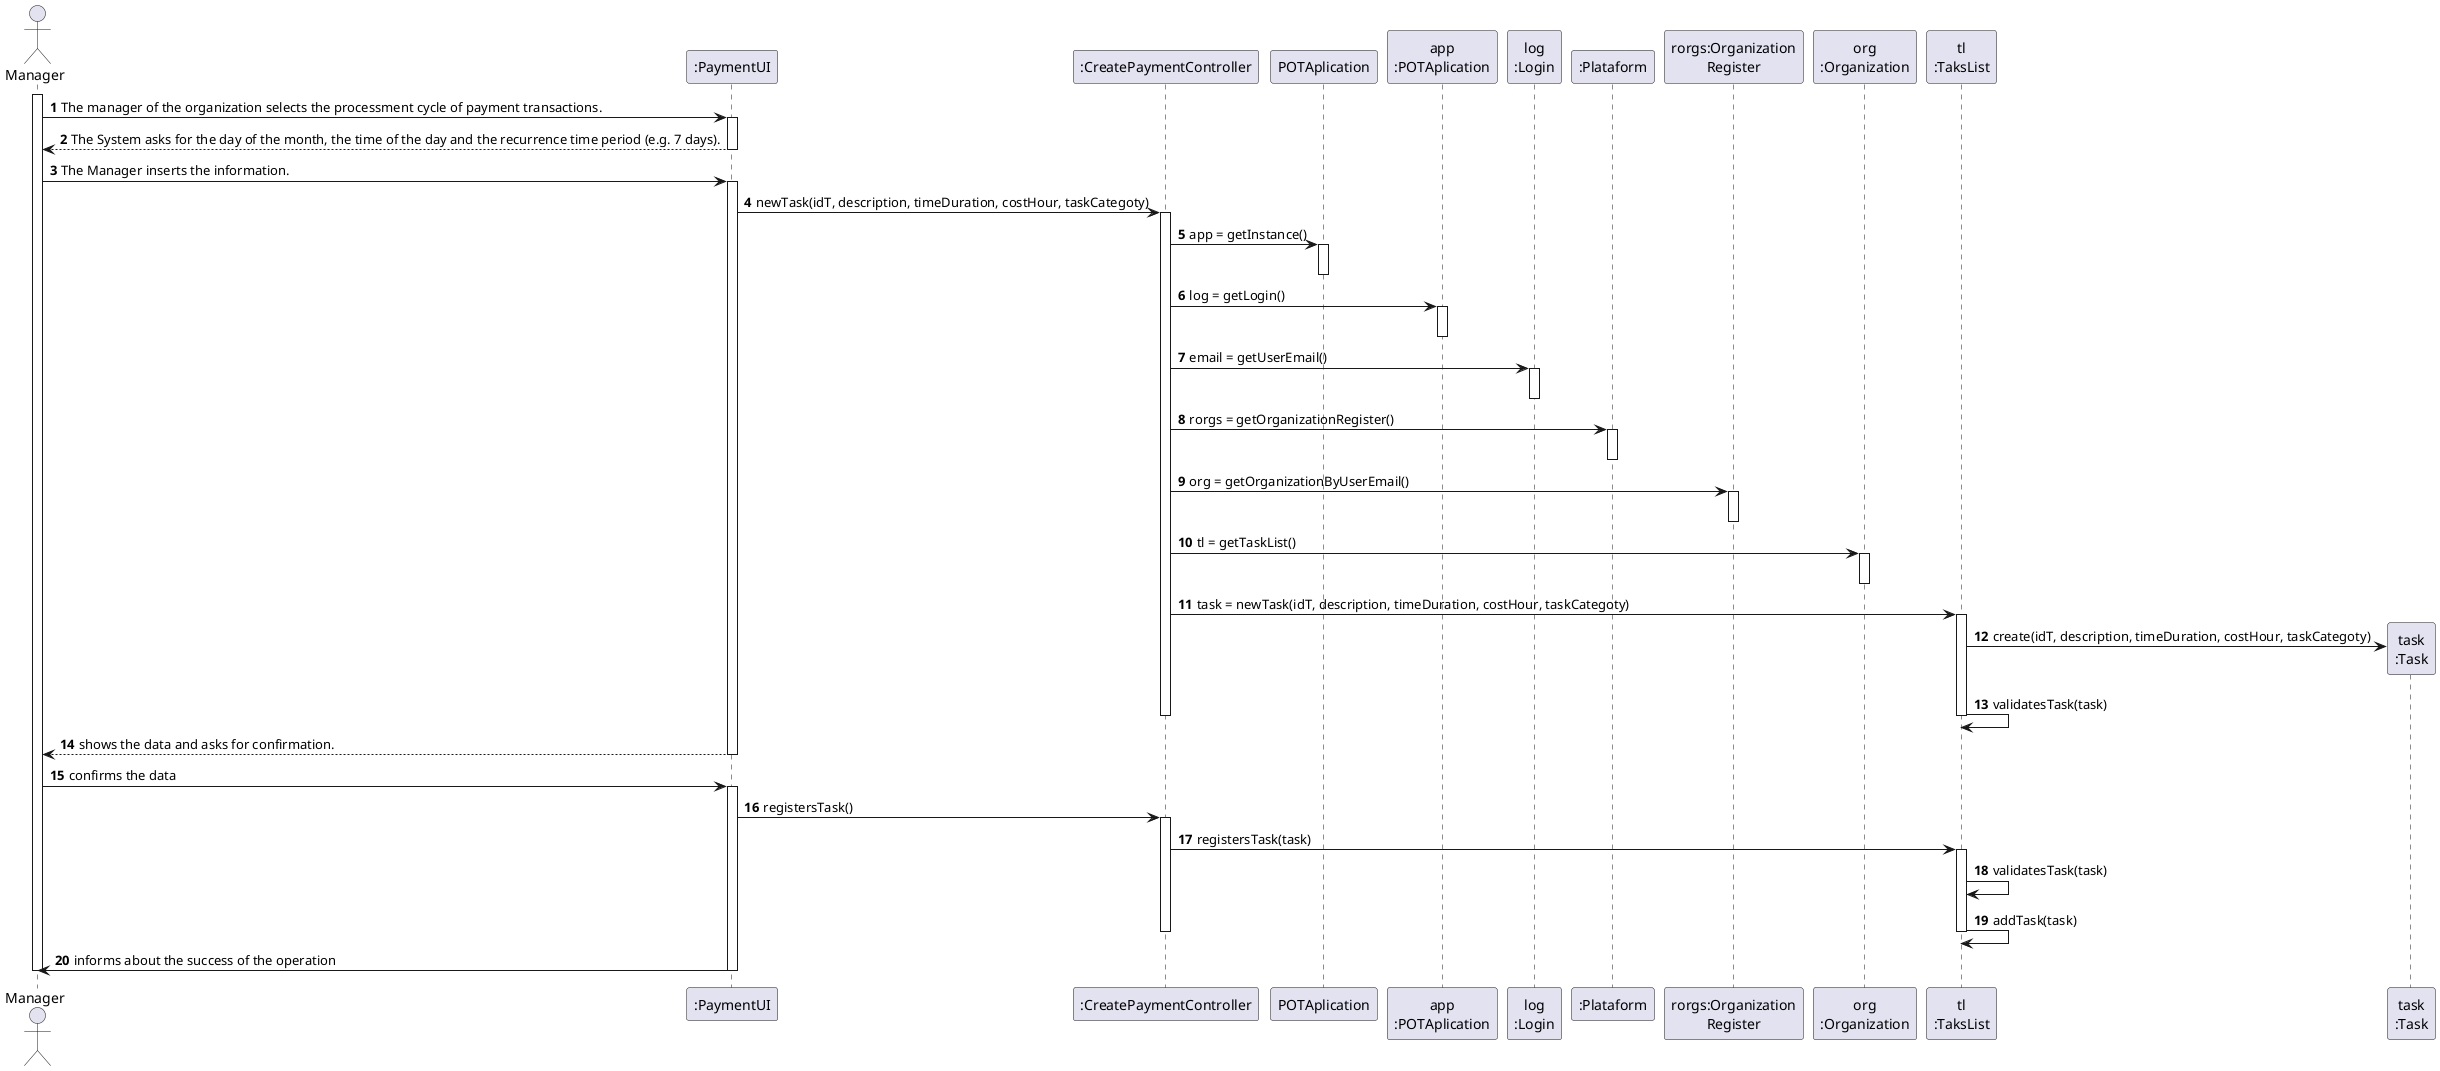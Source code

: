 @startuml
autonumber
'hide footbox
actor "Manager" as ADM

participant ":PaymentUI" as UI
participant ":CreatePaymentController" as CTRL
participant "POTAplication" as _APP
participant "app\n:POTAplication" as APP
participant "log\n:Login" as SESSAO
participant ":Plataform" as PLAT
participant "rorgs:Organization\nRegister" as RORGS
participant "org\n:Organization" as ORG
participant "tl\n:TaksList" as LTASKS
participant "task\n:Task" as TAREFA


activate ADM
ADM -> UI : The manager of the organization selects the processment cycle of payment transactions.
activate UI
UI --> ADM : The System asks for the day of the month, the time of the day and the recurrence time period (e.g. 7 days).
deactivate UI

ADM -> UI : The Manager inserts the information.
activate UI

UI -> CTRL : newTask(idT, description, timeDuration, costHour, taskCategoty)
activate CTRL

CTRL -> _APP : app = getInstance()
activate _APP
deactivate _APP

CTRL -> APP : log = getLogin()
activate APP
deactivate APP

CTRL -> SESSAO : email = getUserEmail()
activate SESSAO
deactivate SESSAO

CTRL -> PLAT : rorgs = getOrganizationRegister()
activate PLAT
deactivate PLAT

CTRL -> RORGS : org = getOrganizationByUserEmail()
activate RORGS
deactivate RORGS

CTRL -> ORG : tl = getTaskList()
activate ORG
deactivate ORG

CTRL -> LTASKS : task = newTask(idT, description, timeDuration, costHour, taskCategoty)
activate LTASKS

LTASKS -> TAREFA** : create(idT, description, timeDuration, costHour, taskCategoty)

LTASKS -> LTASKS : validatesTask(task)

deactivate CTRL
deactivate LTASKS

UI --> ADM : shows the data and asks for confirmation.
deactivate UI

ADM -> UI : confirms the data
activate UI

UI -> CTRL : registersTask()
activate CTRL

CTRL -> LTASKS : registersTask(task)
activate LTASKS

LTASKS -> LTASKS : validatesTask(task)
LTASKS -> LTASKS : addTask(task)
deactivate LTASKS
deactivate CTRL

UI -> ADM : informs about the success of the operation
deactivate UI
deactivate ADM



@enduml
